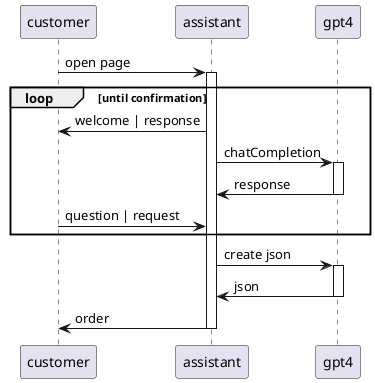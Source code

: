 @startuml
customer -> assistant : open page
activate assistant

loop until confirmation

  customer <- assistant : welcome | response
  assistant -> gpt4 : chatCompletion
  activate gpt4
  assistant <- gpt4 : response
  deactivate gpt4

  customer -> assistant : question | request

end

assistant -> gpt4 : create json
activate gpt4
assistant <- gpt4 : json
deactivate gpt4

customer <- assistant: order
deactivate assistant

@enduml
